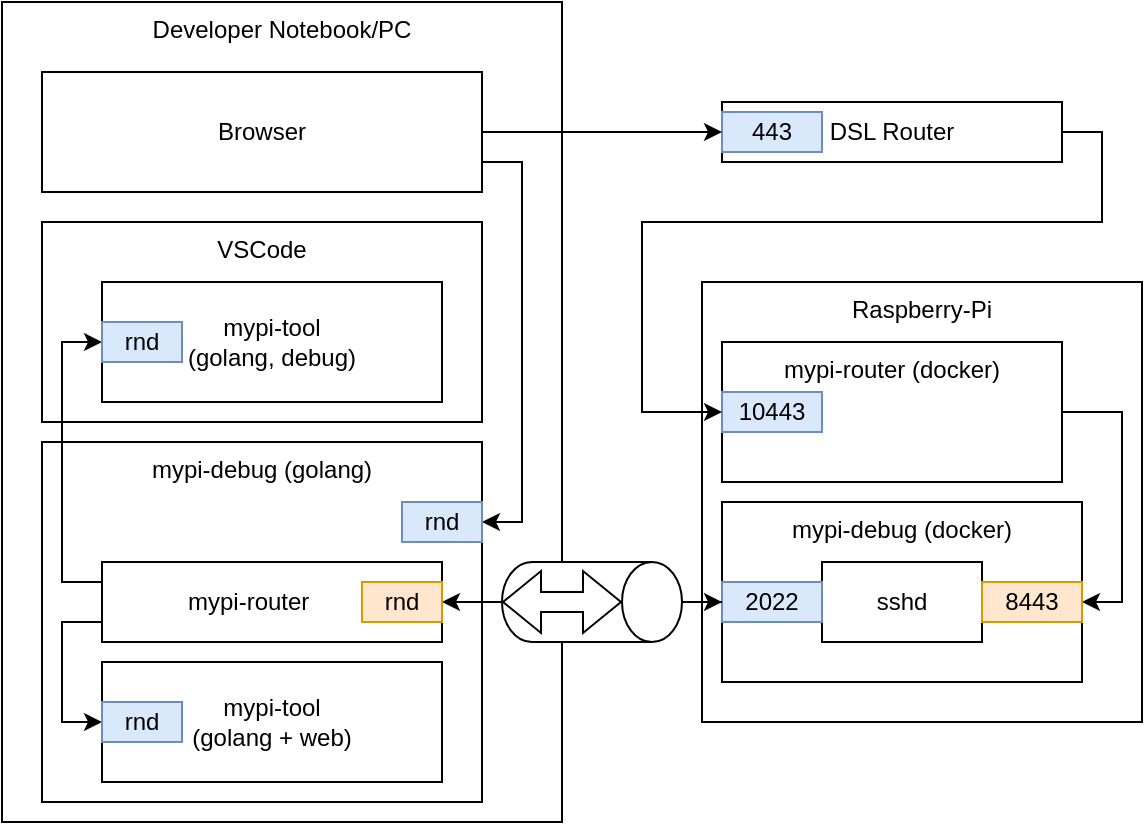 <mxfile version="22.1.18" type="github">
  <diagram name="Page-1" id="kJk3HcC8zpoeqWfBMdxJ">
    <mxGraphModel dx="956" dy="507" grid="1" gridSize="10" guides="1" tooltips="1" connect="1" arrows="1" fold="1" page="1" pageScale="1" pageWidth="827" pageHeight="1169" math="0" shadow="0">
      <root>
        <mxCell id="0" />
        <mxCell id="1" parent="0" />
        <mxCell id="dHpgYmdZ4-A-0RYmeYYr-1" value="Raspberry-Pi" style="rounded=0;whiteSpace=wrap;html=1;shadow=0;glass=0;verticalAlign=top;" vertex="1" parent="1">
          <mxGeometry x="410" y="190" width="220" height="220" as="geometry" />
        </mxCell>
        <mxCell id="dHpgYmdZ4-A-0RYmeYYr-14" style="edgeStyle=orthogonalEdgeStyle;rounded=0;orthogonalLoop=1;jettySize=auto;html=1;exitX=1;exitY=0.5;exitDx=0;exitDy=0;entryX=1;entryY=0.5;entryDx=0;entryDy=0;" edge="1" parent="1" source="dHpgYmdZ4-A-0RYmeYYr-2" target="dHpgYmdZ4-A-0RYmeYYr-13">
          <mxGeometry relative="1" as="geometry" />
        </mxCell>
        <mxCell id="dHpgYmdZ4-A-0RYmeYYr-2" value="mypi-router (docker)" style="rounded=0;whiteSpace=wrap;html=1;verticalAlign=top;" vertex="1" parent="1">
          <mxGeometry x="420" y="220" width="170" height="70" as="geometry" />
        </mxCell>
        <mxCell id="dHpgYmdZ4-A-0RYmeYYr-3" value="mypi-debug (docker)" style="rounded=0;whiteSpace=wrap;html=1;verticalAlign=top;" vertex="1" parent="1">
          <mxGeometry x="420" y="300" width="180" height="90" as="geometry" />
        </mxCell>
        <mxCell id="dHpgYmdZ4-A-0RYmeYYr-5" value="10443" style="rounded=0;whiteSpace=wrap;html=1;fillColor=#dae8fc;strokeColor=#6c8ebf;" vertex="1" parent="1">
          <mxGeometry x="420" y="245" width="50" height="20" as="geometry" />
        </mxCell>
        <mxCell id="dHpgYmdZ4-A-0RYmeYYr-9" style="edgeStyle=orthogonalEdgeStyle;rounded=0;orthogonalLoop=1;jettySize=auto;html=1;exitX=1;exitY=0.5;exitDx=0;exitDy=0;entryX=0;entryY=0.5;entryDx=0;entryDy=0;" edge="1" parent="1" source="dHpgYmdZ4-A-0RYmeYYr-7" target="dHpgYmdZ4-A-0RYmeYYr-5">
          <mxGeometry relative="1" as="geometry">
            <Array as="points">
              <mxPoint x="610" y="115" />
              <mxPoint x="610" y="160" />
              <mxPoint x="380" y="160" />
              <mxPoint x="380" y="255" />
            </Array>
          </mxGeometry>
        </mxCell>
        <mxCell id="dHpgYmdZ4-A-0RYmeYYr-7" value="DSL Router" style="rounded=0;whiteSpace=wrap;html=1;" vertex="1" parent="1">
          <mxGeometry x="420" y="100" width="170" height="30" as="geometry" />
        </mxCell>
        <mxCell id="dHpgYmdZ4-A-0RYmeYYr-8" value="443" style="rounded=0;whiteSpace=wrap;html=1;fillColor=#dae8fc;strokeColor=#6c8ebf;" vertex="1" parent="1">
          <mxGeometry x="420" y="105" width="50" height="20" as="geometry" />
        </mxCell>
        <mxCell id="dHpgYmdZ4-A-0RYmeYYr-11" value="sshd" style="rounded=0;whiteSpace=wrap;html=1;" vertex="1" parent="1">
          <mxGeometry x="470" y="330" width="80" height="40" as="geometry" />
        </mxCell>
        <mxCell id="dHpgYmdZ4-A-0RYmeYYr-12" value="2022" style="rounded=0;whiteSpace=wrap;html=1;fillColor=#dae8fc;strokeColor=#6c8ebf;" vertex="1" parent="1">
          <mxGeometry x="420" y="340" width="50" height="20" as="geometry" />
        </mxCell>
        <mxCell id="dHpgYmdZ4-A-0RYmeYYr-13" value="8443" style="rounded=0;whiteSpace=wrap;html=1;fillColor=#ffe6cc;strokeColor=#d79b00;" vertex="1" parent="1">
          <mxGeometry x="550" y="340" width="50" height="20" as="geometry" />
        </mxCell>
        <mxCell id="dHpgYmdZ4-A-0RYmeYYr-17" value="Developer Notebook/PC" style="rounded=0;whiteSpace=wrap;html=1;verticalAlign=top;" vertex="1" parent="1">
          <mxGeometry x="60" y="50" width="280" height="410" as="geometry" />
        </mxCell>
        <mxCell id="dHpgYmdZ4-A-0RYmeYYr-19" style="edgeStyle=orthogonalEdgeStyle;rounded=0;orthogonalLoop=1;jettySize=auto;html=1;exitX=1;exitY=0.5;exitDx=0;exitDy=0;entryX=0;entryY=0.5;entryDx=0;entryDy=0;" edge="1" parent="1" source="dHpgYmdZ4-A-0RYmeYYr-18" target="dHpgYmdZ4-A-0RYmeYYr-8">
          <mxGeometry relative="1" as="geometry" />
        </mxCell>
        <mxCell id="dHpgYmdZ4-A-0RYmeYYr-30" style="edgeStyle=orthogonalEdgeStyle;rounded=0;orthogonalLoop=1;jettySize=auto;html=1;exitX=1;exitY=0.75;exitDx=0;exitDy=0;entryX=1;entryY=0.5;entryDx=0;entryDy=0;" edge="1" parent="1" source="dHpgYmdZ4-A-0RYmeYYr-18" target="dHpgYmdZ4-A-0RYmeYYr-29">
          <mxGeometry relative="1" as="geometry">
            <mxPoint x="320" y="310" as="targetPoint" />
          </mxGeometry>
        </mxCell>
        <mxCell id="dHpgYmdZ4-A-0RYmeYYr-18" value="Browser" style="rounded=0;whiteSpace=wrap;html=1;" vertex="1" parent="1">
          <mxGeometry x="80" y="85" width="220" height="60" as="geometry" />
        </mxCell>
        <mxCell id="dHpgYmdZ4-A-0RYmeYYr-20" value="mypi-debug (golang)" style="rounded=0;whiteSpace=wrap;html=1;verticalAlign=top;" vertex="1" parent="1">
          <mxGeometry x="80" y="270" width="220" height="180" as="geometry" />
        </mxCell>
        <mxCell id="dHpgYmdZ4-A-0RYmeYYr-23" style="edgeStyle=orthogonalEdgeStyle;rounded=0;orthogonalLoop=1;jettySize=auto;html=1;exitX=0.5;exitY=0;exitDx=0;exitDy=0;exitPerimeter=0;" edge="1" parent="1" source="dHpgYmdZ4-A-0RYmeYYr-21" target="dHpgYmdZ4-A-0RYmeYYr-12">
          <mxGeometry relative="1" as="geometry" />
        </mxCell>
        <mxCell id="dHpgYmdZ4-A-0RYmeYYr-36" value="" style="edgeStyle=orthogonalEdgeStyle;rounded=0;orthogonalLoop=1;jettySize=auto;html=1;" edge="1" parent="1" source="dHpgYmdZ4-A-0RYmeYYr-21" target="dHpgYmdZ4-A-0RYmeYYr-34">
          <mxGeometry relative="1" as="geometry" />
        </mxCell>
        <mxCell id="dHpgYmdZ4-A-0RYmeYYr-21" value="" style="shape=cylinder3;whiteSpace=wrap;html=1;boundedLbl=1;backgroundOutline=1;size=15;rotation=90;" vertex="1" parent="1">
          <mxGeometry x="335" y="305" width="40" height="90" as="geometry" />
        </mxCell>
        <mxCell id="dHpgYmdZ4-A-0RYmeYYr-25" value="" style="shape=flexArrow;endArrow=classic;startArrow=classic;html=1;rounded=0;" edge="1" parent="1">
          <mxGeometry width="100" height="100" relative="1" as="geometry">
            <mxPoint x="310" y="350" as="sourcePoint" />
            <mxPoint x="370" y="350" as="targetPoint" />
          </mxGeometry>
        </mxCell>
        <mxCell id="dHpgYmdZ4-A-0RYmeYYr-27" value="VSCode" style="rounded=0;whiteSpace=wrap;html=1;verticalAlign=top;" vertex="1" parent="1">
          <mxGeometry x="80" y="160" width="220" height="100" as="geometry" />
        </mxCell>
        <mxCell id="dHpgYmdZ4-A-0RYmeYYr-29" value="rnd" style="rounded=0;whiteSpace=wrap;html=1;fillColor=#dae8fc;strokeColor=#6c8ebf;" vertex="1" parent="1">
          <mxGeometry x="260" y="300" width="40" height="20" as="geometry" />
        </mxCell>
        <mxCell id="dHpgYmdZ4-A-0RYmeYYr-31" value="mypi-tool&lt;br&gt;(golang, debug)" style="rounded=0;whiteSpace=wrap;html=1;" vertex="1" parent="1">
          <mxGeometry x="110" y="190" width="170" height="60" as="geometry" />
        </mxCell>
        <mxCell id="dHpgYmdZ4-A-0RYmeYYr-43" style="edgeStyle=orthogonalEdgeStyle;rounded=0;orthogonalLoop=1;jettySize=auto;html=1;exitX=0;exitY=0.25;exitDx=0;exitDy=0;entryX=0;entryY=0.5;entryDx=0;entryDy=0;" edge="1" parent="1" source="dHpgYmdZ4-A-0RYmeYYr-33" target="dHpgYmdZ4-A-0RYmeYYr-38">
          <mxGeometry relative="1" as="geometry" />
        </mxCell>
        <mxCell id="dHpgYmdZ4-A-0RYmeYYr-46" style="edgeStyle=orthogonalEdgeStyle;rounded=0;orthogonalLoop=1;jettySize=auto;html=1;exitX=0;exitY=0.75;exitDx=0;exitDy=0;entryX=0;entryY=0.5;entryDx=0;entryDy=0;" edge="1" parent="1" source="dHpgYmdZ4-A-0RYmeYYr-33" target="dHpgYmdZ4-A-0RYmeYYr-45">
          <mxGeometry relative="1" as="geometry" />
        </mxCell>
        <mxCell id="dHpgYmdZ4-A-0RYmeYYr-33" value="mypi-router&amp;nbsp; &amp;nbsp; &amp;nbsp; &amp;nbsp;" style="rounded=0;whiteSpace=wrap;html=1;" vertex="1" parent="1">
          <mxGeometry x="110" y="330" width="170" height="40" as="geometry" />
        </mxCell>
        <mxCell id="dHpgYmdZ4-A-0RYmeYYr-34" value="rnd" style="rounded=0;whiteSpace=wrap;html=1;fillColor=#ffe6cc;strokeColor=#d79b00;" vertex="1" parent="1">
          <mxGeometry x="240" y="340" width="40" height="20" as="geometry" />
        </mxCell>
        <mxCell id="dHpgYmdZ4-A-0RYmeYYr-37" value="mypi-tool&lt;br&gt;(golang + web)" style="rounded=0;whiteSpace=wrap;html=1;" vertex="1" parent="1">
          <mxGeometry x="110" y="380" width="170" height="60" as="geometry" />
        </mxCell>
        <mxCell id="dHpgYmdZ4-A-0RYmeYYr-38" value="rnd" style="rounded=0;whiteSpace=wrap;html=1;fillColor=#dae8fc;strokeColor=#6c8ebf;" vertex="1" parent="1">
          <mxGeometry x="110" y="210" width="40" height="20" as="geometry" />
        </mxCell>
        <mxCell id="dHpgYmdZ4-A-0RYmeYYr-45" value="rnd" style="rounded=0;whiteSpace=wrap;html=1;fillColor=#dae8fc;strokeColor=#6c8ebf;" vertex="1" parent="1">
          <mxGeometry x="110" y="400" width="40" height="20" as="geometry" />
        </mxCell>
      </root>
    </mxGraphModel>
  </diagram>
</mxfile>
